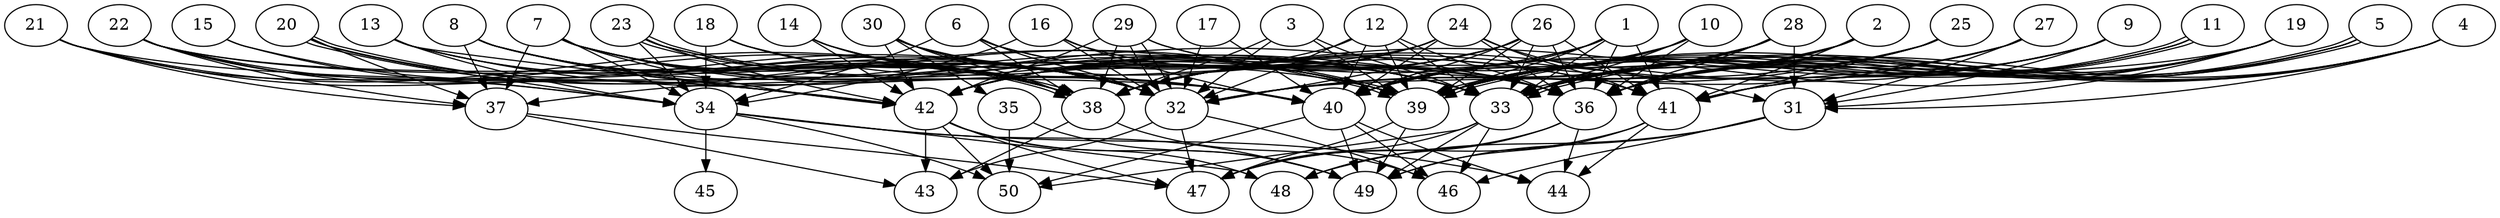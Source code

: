 // DAG automatically generated by daggen at Tue Aug  6 16:32:29 2019
// ./daggen --dot -n 50 --ccr 0.5 --fat 0.8 --regular 0.5 --density 0.7 --mindata 5242880 --maxdata 52428800 
digraph G {
  1 [size="67143680", alpha="0.03", expect_size="33571840"] 
  1 -> 33 [size ="33571840"]
  1 -> 36 [size ="33571840"]
  1 -> 38 [size ="33571840"]
  1 -> 39 [size ="33571840"]
  1 -> 40 [size ="33571840"]
  1 -> 41 [size ="33571840"]
  1 -> 42 [size ="33571840"]
  2 [size="76771328", alpha="0.17", expect_size="38385664"] 
  2 -> 32 [size ="38385664"]
  2 -> 33 [size ="38385664"]
  2 -> 36 [size ="38385664"]
  2 -> 41 [size ="38385664"]
  2 -> 42 [size ="38385664"]
  3 [size="72611840", alpha="0.11", expect_size="36305920"] 
  3 -> 32 [size ="36305920"]
  3 -> 33 [size ="36305920"]
  3 -> 38 [size ="36305920"]
  3 -> 39 [size ="36305920"]
  4 [size="46098432", alpha="0.14", expect_size="23049216"] 
  4 -> 31 [size ="23049216"]
  4 -> 33 [size ="23049216"]
  4 -> 36 [size ="23049216"]
  4 -> 39 [size ="23049216"]
  4 -> 41 [size ="23049216"]
  5 [size="31594496", alpha="0.18", expect_size="15797248"] 
  5 -> 33 [size ="15797248"]
  5 -> 33 [size ="15797248"]
  5 -> 36 [size ="15797248"]
  5 -> 39 [size ="15797248"]
  5 -> 41 [size ="15797248"]
  6 [size="34766848", alpha="0.00", expect_size="17383424"] 
  6 -> 32 [size ="17383424"]
  6 -> 33 [size ="17383424"]
  6 -> 34 [size ="17383424"]
  6 -> 38 [size ="17383424"]
  6 -> 39 [size ="17383424"]
  7 [size="62236672", alpha="0.11", expect_size="31118336"] 
  7 -> 32 [size ="31118336"]
  7 -> 33 [size ="31118336"]
  7 -> 34 [size ="31118336"]
  7 -> 37 [size ="31118336"]
  7 -> 38 [size ="31118336"]
  7 -> 39 [size ="31118336"]
  7 -> 40 [size ="31118336"]
  7 -> 42 [size ="31118336"]
  8 [size="50802688", alpha="0.02", expect_size="25401344"] 
  8 -> 32 [size ="25401344"]
  8 -> 37 [size ="25401344"]
  8 -> 38 [size ="25401344"]
  8 -> 39 [size ="25401344"]
  8 -> 40 [size ="25401344"]
  8 -> 42 [size ="25401344"]
  9 [size="103010304", alpha="0.12", expect_size="51505152"] 
  9 -> 31 [size ="51505152"]
  9 -> 36 [size ="51505152"]
  9 -> 38 [size ="51505152"]
  9 -> 39 [size ="51505152"]
  9 -> 40 [size ="51505152"]
  10 [size="10711040", alpha="0.14", expect_size="5355520"] 
  10 -> 33 [size ="5355520"]
  10 -> 36 [size ="5355520"]
  10 -> 38 [size ="5355520"]
  10 -> 39 [size ="5355520"]
  10 -> 40 [size ="5355520"]
  11 [size="62603264", alpha="0.02", expect_size="31301632"] 
  11 -> 33 [size ="31301632"]
  11 -> 36 [size ="31301632"]
  11 -> 39 [size ="31301632"]
  11 -> 39 [size ="31301632"]
  11 -> 40 [size ="31301632"]
  12 [size="76302336", alpha="0.12", expect_size="38151168"] 
  12 -> 32 [size ="38151168"]
  12 -> 33 [size ="38151168"]
  12 -> 36 [size ="38151168"]
  12 -> 39 [size ="38151168"]
  12 -> 40 [size ="38151168"]
  12 -> 42 [size ="38151168"]
  13 [size="61237248", alpha="0.18", expect_size="30618624"] 
  13 -> 32 [size ="30618624"]
  13 -> 34 [size ="30618624"]
  13 -> 36 [size ="30618624"]
  13 -> 38 [size ="30618624"]
  13 -> 42 [size ="30618624"]
  14 [size="19875840", alpha="0.09", expect_size="9937920"] 
  14 -> 32 [size ="9937920"]
  14 -> 38 [size ="9937920"]
  14 -> 40 [size ="9937920"]
  14 -> 42 [size ="9937920"]
  15 [size="85878784", alpha="0.06", expect_size="42939392"] 
  15 -> 32 [size ="42939392"]
  15 -> 42 [size ="42939392"]
  16 [size="75429888", alpha="0.11", expect_size="37714944"] 
  16 -> 32 [size ="37714944"]
  16 -> 33 [size ="37714944"]
  16 -> 34 [size ="37714944"]
  16 -> 40 [size ="37714944"]
  17 [size="76769280", alpha="0.15", expect_size="38384640"] 
  17 -> 32 [size ="38384640"]
  17 -> 40 [size ="38384640"]
  18 [size="35569664", alpha="0.11", expect_size="17784832"] 
  18 -> 32 [size ="17784832"]
  18 -> 33 [size ="17784832"]
  18 -> 34 [size ="17784832"]
  18 -> 38 [size ="17784832"]
  19 [size="44404736", alpha="0.06", expect_size="22202368"] 
  19 -> 31 [size ="22202368"]
  19 -> 32 [size ="22202368"]
  19 -> 36 [size ="22202368"]
  19 -> 38 [size ="22202368"]
  19 -> 39 [size ="22202368"]
  19 -> 41 [size ="22202368"]
  20 [size="100866048", alpha="0.19", expect_size="50433024"] 
  20 -> 32 [size ="50433024"]
  20 -> 34 [size ="50433024"]
  20 -> 37 [size ="50433024"]
  20 -> 39 [size ="50433024"]
  20 -> 39 [size ="50433024"]
  21 [size="70293504", alpha="0.04", expect_size="35146752"] 
  21 -> 34 [size ="35146752"]
  21 -> 37 [size ="35146752"]
  21 -> 38 [size ="35146752"]
  21 -> 40 [size ="35146752"]
  21 -> 42 [size ="35146752"]
  22 [size="80478208", alpha="0.02", expect_size="40239104"] 
  22 -> 34 [size ="40239104"]
  22 -> 36 [size ="40239104"]
  22 -> 37 [size ="40239104"]
  22 -> 38 [size ="40239104"]
  22 -> 39 [size ="40239104"]
  22 -> 42 [size ="40239104"]
  23 [size="41607168", alpha="0.14", expect_size="20803584"] 
  23 -> 33 [size ="20803584"]
  23 -> 34 [size ="20803584"]
  23 -> 38 [size ="20803584"]
  23 -> 38 [size ="20803584"]
  23 -> 39 [size ="20803584"]
  23 -> 42 [size ="20803584"]
  24 [size="32417792", alpha="0.14", expect_size="16208896"] 
  24 -> 31 [size ="16208896"]
  24 -> 36 [size ="16208896"]
  24 -> 37 [size ="16208896"]
  24 -> 38 [size ="16208896"]
  24 -> 40 [size ="16208896"]
  24 -> 41 [size ="16208896"]
  24 -> 42 [size ="16208896"]
  25 [size="76890112", alpha="0.18", expect_size="38445056"] 
  25 -> 32 [size ="38445056"]
  25 -> 33 [size ="38445056"]
  25 -> 36 [size ="38445056"]
  25 -> 38 [size ="38445056"]
  25 -> 41 [size ="38445056"]
  26 [size="104192000", alpha="0.07", expect_size="52096000"] 
  26 -> 32 [size ="52096000"]
  26 -> 33 [size ="52096000"]
  26 -> 36 [size ="52096000"]
  26 -> 38 [size ="52096000"]
  26 -> 39 [size ="52096000"]
  26 -> 40 [size ="52096000"]
  26 -> 41 [size ="52096000"]
  26 -> 42 [size ="52096000"]
  27 [size="62492672", alpha="0.07", expect_size="31246336"] 
  27 -> 31 [size ="31246336"]
  27 -> 32 [size ="31246336"]
  27 -> 36 [size ="31246336"]
  27 -> 38 [size ="31246336"]
  28 [size="38952960", alpha="0.16", expect_size="19476480"] 
  28 -> 31 [size ="19476480"]
  28 -> 32 [size ="19476480"]
  28 -> 33 [size ="19476480"]
  28 -> 36 [size ="19476480"]
  28 -> 39 [size ="19476480"]
  28 -> 40 [size ="19476480"]
  28 -> 42 [size ="19476480"]
  29 [size="90533888", alpha="0.04", expect_size="45266944"] 
  29 -> 32 [size ="45266944"]
  29 -> 32 [size ="45266944"]
  29 -> 36 [size ="45266944"]
  29 -> 38 [size ="45266944"]
  29 -> 41 [size ="45266944"]
  29 -> 42 [size ="45266944"]
  30 [size="26105856", alpha="0.12", expect_size="13052928"] 
  30 -> 32 [size ="13052928"]
  30 -> 35 [size ="13052928"]
  30 -> 38 [size ="13052928"]
  30 -> 39 [size ="13052928"]
  30 -> 41 [size ="13052928"]
  30 -> 42 [size ="13052928"]
  31 [size="21587968", alpha="0.11", expect_size="10793984"] 
  31 -> 46 [size ="10793984"]
  31 -> 48 [size ="10793984"]
  31 -> 49 [size ="10793984"]
  32 [size="39266304", alpha="0.05", expect_size="19633152"] 
  32 -> 43 [size ="19633152"]
  32 -> 46 [size ="19633152"]
  32 -> 47 [size ="19633152"]
  33 [size="51056640", alpha="0.09", expect_size="25528320"] 
  33 -> 46 [size ="25528320"]
  33 -> 47 [size ="25528320"]
  33 -> 49 [size ="25528320"]
  33 -> 50 [size ="25528320"]
  34 [size="24713216", alpha="0.15", expect_size="12356608"] 
  34 -> 44 [size ="12356608"]
  34 -> 45 [size ="12356608"]
  34 -> 48 [size ="12356608"]
  34 -> 49 [size ="12356608"]
  34 -> 50 [size ="12356608"]
  35 [size="90222592", alpha="0.17", expect_size="45111296"] 
  35 -> 49 [size ="45111296"]
  35 -> 50 [size ="45111296"]
  36 [size="79949824", alpha="0.12", expect_size="39974912"] 
  36 -> 44 [size ="39974912"]
  36 -> 47 [size ="39974912"]
  36 -> 48 [size ="39974912"]
  37 [size="18176000", alpha="0.02", expect_size="9088000"] 
  37 -> 43 [size ="9088000"]
  37 -> 47 [size ="9088000"]
  38 [size="51027968", alpha="0.17", expect_size="25513984"] 
  38 -> 43 [size ="25513984"]
  38 -> 46 [size ="25513984"]
  39 [size="30076928", alpha="0.19", expect_size="15038464"] 
  39 -> 47 [size ="15038464"]
  39 -> 49 [size ="15038464"]
  40 [size="47851520", alpha="0.01", expect_size="23925760"] 
  40 -> 44 [size ="23925760"]
  40 -> 46 [size ="23925760"]
  40 -> 49 [size ="23925760"]
  40 -> 50 [size ="23925760"]
  41 [size="104574976", alpha="0.15", expect_size="52287488"] 
  41 -> 44 [size ="52287488"]
  41 -> 47 [size ="52287488"]
  41 -> 49 [size ="52287488"]
  42 [size="63627264", alpha="0.04", expect_size="31813632"] 
  42 -> 43 [size ="31813632"]
  42 -> 47 [size ="31813632"]
  42 -> 48 [size ="31813632"]
  42 -> 49 [size ="31813632"]
  42 -> 50 [size ="31813632"]
  43 [size="85192704", alpha="0.20", expect_size="42596352"] 
  44 [size="31283200", alpha="0.20", expect_size="15641600"] 
  45 [size="100032512", alpha="0.14", expect_size="50016256"] 
  46 [size="83718144", alpha="0.08", expect_size="41859072"] 
  47 [size="47286272", alpha="0.13", expect_size="23643136"] 
  48 [size="57020416", alpha="0.04", expect_size="28510208"] 
  49 [size="43632640", alpha="0.13", expect_size="21816320"] 
  50 [size="41043968", alpha="0.04", expect_size="20521984"] 
}
